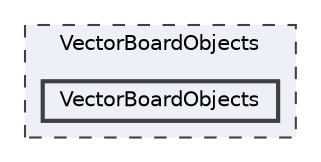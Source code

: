 digraph "VectorBoardObjects/VectorBoardObjects"
{
 // LATEX_PDF_SIZE
  bgcolor="transparent";
  edge [fontname=Helvetica,fontsize=10,labelfontname=Helvetica,labelfontsize=10];
  node [fontname=Helvetica,fontsize=10,shape=box,height=0.2,width=0.4];
  compound=true
  subgraph clusterdir_cab4c0f891ac53f61fa7e3148f06420c {
    graph [ bgcolor="#edf0f7", pencolor="grey25", label="VectorBoardObjects", fontname=Helvetica,fontsize=10 style="filled,dashed", URL="dir_cab4c0f891ac53f61fa7e3148f06420c.html",tooltip=""]
  dir_e4b378feeb9bf5f9520195d4d4baad96 [label="VectorBoardObjects", fillcolor="#edf0f7", color="grey25", style="filled,bold", URL="dir_e4b378feeb9bf5f9520195d4d4baad96.html",tooltip=""];
  }
}
